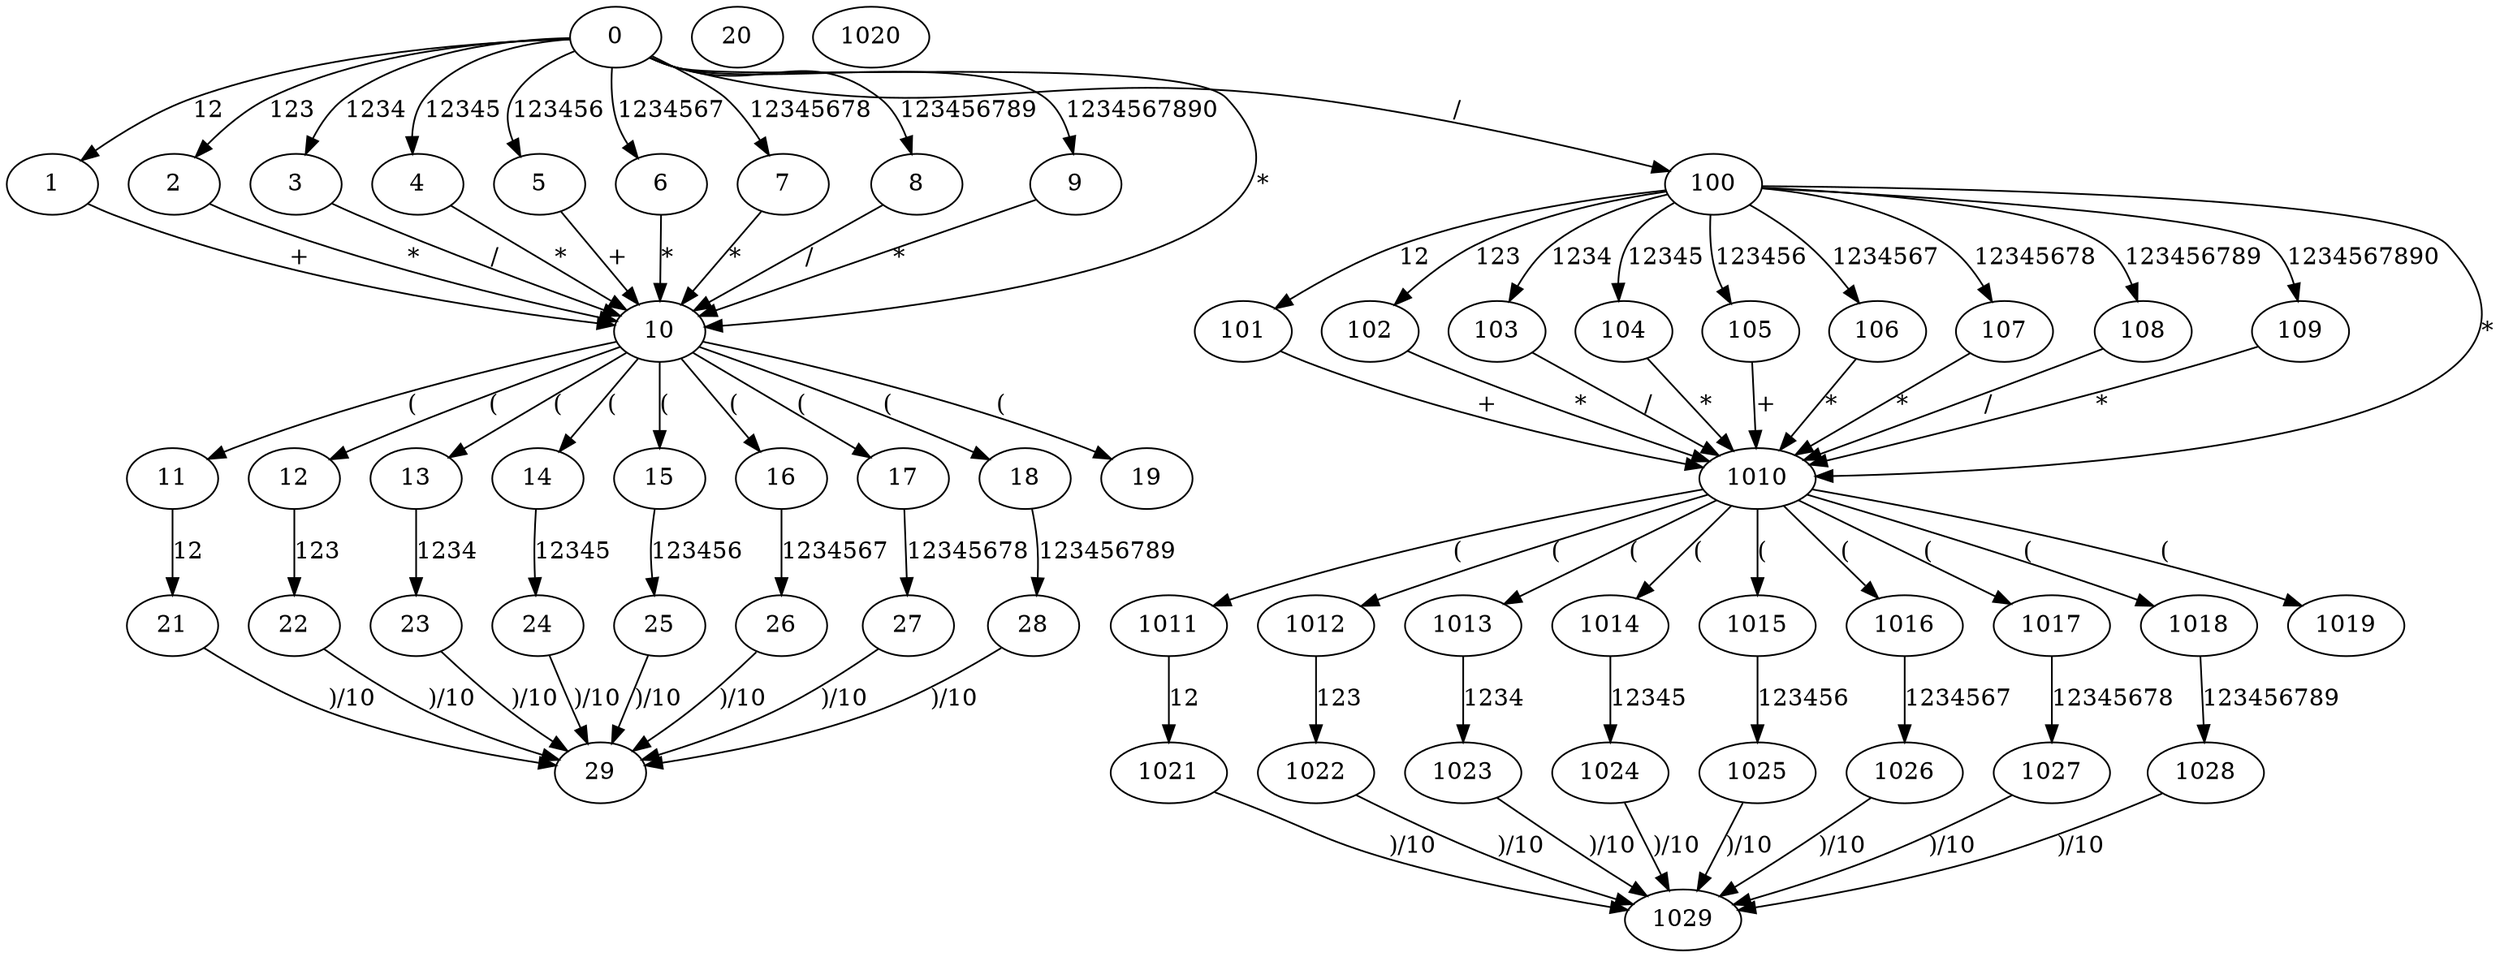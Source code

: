 digraph g
{
0;1;2;3;4;5;6;7;8;9;
10;11;12;13;14;15;16;17;18;19;
20;21;22;23;24;25;26;27;28;29;
100;101;102;103;104;105;106;107;108;109;
1010;1011;1012;1013;1014;1015;1016;1017;1018;1019;
1020;1021;1022;1023;1024;1025;1026;1027;1028;1029;

0 -> 1 [label="12"]
0 -> 2 [label="123"]
0 -> 3 [label="1234"]
0 -> 4 [label="12345"]
0 -> 5 [label="123456"]
0 -> 6 [label="1234567"]
0 -> 7 [label="12345678"]
0 -> 8 [label="123456789"]
0 -> 9 [label="1234567890"]
0 -> 10 [label="*"]
1 -> 10 [label="+"]
2 -> 10 [label="*"]
3 -> 10 [label="/"]
4 -> 10 [label="*"]
5 -> 10 [label="+"]
6 -> 10 [label="*"]
7 -> 10 [label="*"]
8 -> 10 [label="/"]
9 -> 10 [label="*"]
10 -> 11 [label="("]
10 -> 12 [label="("]
10 -> 13 [label="("]
10 -> 14 [label="("]
10 -> 15 [label="("]
10 -> 16 [label="("]
10 -> 17 [label="("]
10 -> 18 [label="("]
10 -> 19 [label="("]
11 -> 21 [label="12"]
12 -> 22 [label="123"]
13 -> 23 [label="1234"]
14 -> 24 [label="12345"]
15 -> 25 [label="123456"]
16 -> 26 [label="1234567"]
17 -> 27 [label="12345678"]
18 -> 28 [label="123456789"]
21 -> 29 [label=")/10"]
22 -> 29 [label=")/10"]
23 -> 29 [label=")/10"]
24 -> 29 [label=")/10"]
25 -> 29 [label=")/10"]
26 -> 29 [label=")/10"]
27 -> 29 [label=")/10"]
28 -> 29 [label=")/10"]
0 -> 100 [label="/"]
100 -> 101 [label="12"]
100 -> 102 [label="123"]
100 -> 103 [label="1234"]
100 -> 104 [label="12345"]
100 -> 105 [label="123456"]
100 -> 106 [label="1234567"]
100 -> 107 [label="12345678"]
100 -> 108 [label="123456789"]
100 -> 109 [label="1234567890"]
100 -> 1010 [label="*"]
101 -> 1010 [label="+"]
102 -> 1010 [label="*"]
103 -> 1010 [label="/"]
104 -> 1010 [label="*"]
105 -> 1010 [label="+"]
106 -> 1010 [label="*"]
107 -> 1010 [label="*"]
108 -> 1010 [label="/"]
109 -> 1010 [label="*"]
1010 -> 1011 [label="("]
1010 -> 1012 [label="("]
1010 -> 1013 [label="("]
1010 -> 1014 [label="("]
1010 -> 1015 [label="("]
1010 -> 1016 [label="("]
1010 -> 1017 [label="("]
1010 -> 1018 [label="("]
1010 -> 1019 [label="("]
1011 -> 1021 [label="12"]
1012 -> 1022 [label="123"]
1013 -> 1023 [label="1234"]
1014 -> 1024 [label="12345"]
1015 -> 1025 [label="123456"]
1016 -> 1026 [label="1234567"]
1017 -> 1027 [label="12345678"]
1018 -> 1028 [label="123456789"]
1021 -> 1029 [label=")/10"]
1022 -> 1029 [label=")/10"]
1023 -> 1029 [label=")/10"]
1024 -> 1029 [label=")/10"]
1025 -> 1029 [label=")/10"]
1026 -> 1029 [label=")/10"]
1027 -> 1029 [label=")/10"]
1028 -> 1029 [label=")/10"]

}

